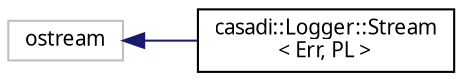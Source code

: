 digraph "Graphical Class Hierarchy"
{
  edge [fontname="FreeSans.ttf",fontsize="10",labelfontname="FreeSans.ttf",labelfontsize="10"];
  node [fontname="FreeSans.ttf",fontsize="10",shape=record];
  rankdir="LR";
  Node1 [label="ostream",height=0.2,width=0.4,color="grey75", fillcolor="white", style="filled"];
  Node1 -> Node2 [dir="back",color="midnightblue",fontsize="10",style="solid",fontname="FreeSans.ttf"];
  Node2 [label="casadi::Logger::Stream\l\< Err, PL \>",height=0.2,width=0.4,color="black", fillcolor="white", style="filled",URL="$d8/dc9/classcasadi_1_1Logger_1_1Stream.html"];
}
